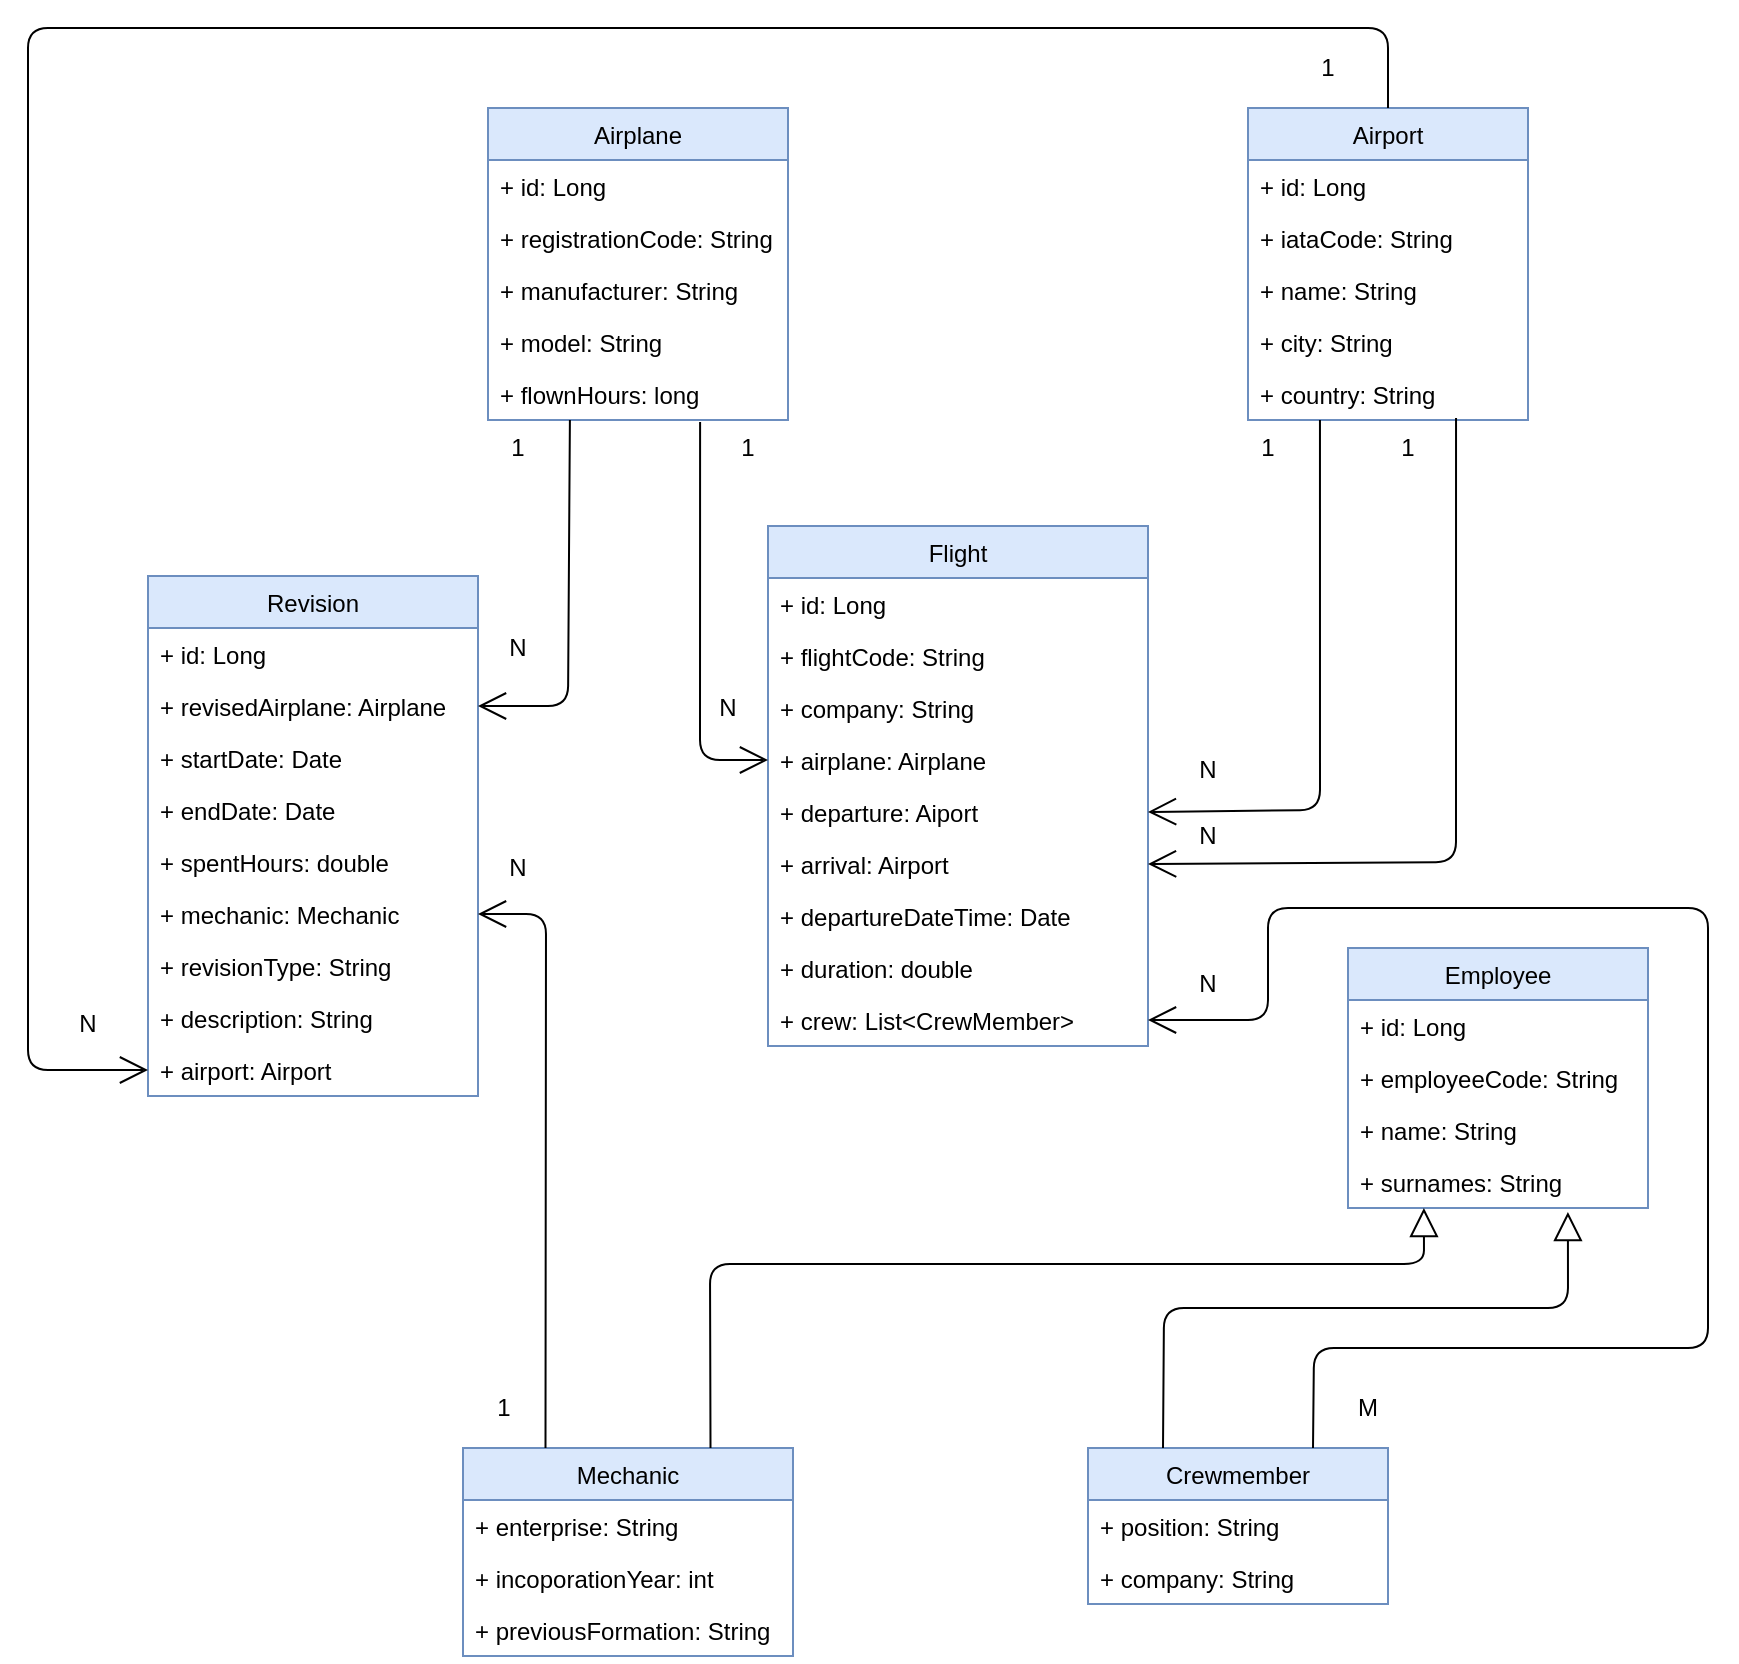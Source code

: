 <mxfile version="14.2.9" type="github"><diagram id="I1w3mya28IULJPs4fc-G" name="Page-1"><mxGraphModel dx="1422" dy="710" grid="1" gridSize="10" guides="1" tooltips="1" connect="1" arrows="1" fold="1" page="1" pageScale="1" pageWidth="850" pageHeight="1100" math="0" shadow="0"><root><mxCell id="0"/><mxCell id="1" parent="0"/><mxCell id="7AsPqcZxj-PXpQRa3DS1-1" value="Airplane" style="swimlane;fontStyle=0;childLayout=stackLayout;horizontal=1;startSize=26;fillColor=#dae8fc;horizontalStack=0;resizeParent=1;resizeParentMax=0;resizeLast=0;collapsible=1;marginBottom=0;strokeColor=#6c8ebf;" parent="1" vertex="1"><mxGeometry x="270" y="80" width="150" height="156" as="geometry"/></mxCell><mxCell id="Z-fiAvxqwJZ4TAWhhBPm-1" value="+ id: Long" style="text;strokeColor=none;fillColor=none;align=left;verticalAlign=top;spacingLeft=4;spacingRight=4;overflow=hidden;rotatable=0;points=[[0,0.5],[1,0.5]];portConstraint=eastwest;" vertex="1" parent="7AsPqcZxj-PXpQRa3DS1-1"><mxGeometry y="26" width="150" height="26" as="geometry"/></mxCell><mxCell id="7AsPqcZxj-PXpQRa3DS1-2" value="+ registrationCode: String" style="text;strokeColor=none;fillColor=none;align=left;verticalAlign=top;spacingLeft=4;spacingRight=4;overflow=hidden;rotatable=0;points=[[0,0.5],[1,0.5]];portConstraint=eastwest;" parent="7AsPqcZxj-PXpQRa3DS1-1" vertex="1"><mxGeometry y="52" width="150" height="26" as="geometry"/></mxCell><mxCell id="7AsPqcZxj-PXpQRa3DS1-3" value="+ manufacturer: String" style="text;strokeColor=none;fillColor=none;align=left;verticalAlign=top;spacingLeft=4;spacingRight=4;overflow=hidden;rotatable=0;points=[[0,0.5],[1,0.5]];portConstraint=eastwest;" parent="7AsPqcZxj-PXpQRa3DS1-1" vertex="1"><mxGeometry y="78" width="150" height="26" as="geometry"/></mxCell><mxCell id="7AsPqcZxj-PXpQRa3DS1-4" value="+ model: String" style="text;strokeColor=none;fillColor=none;align=left;verticalAlign=top;spacingLeft=4;spacingRight=4;overflow=hidden;rotatable=0;points=[[0,0.5],[1,0.5]];portConstraint=eastwest;" parent="7AsPqcZxj-PXpQRa3DS1-1" vertex="1"><mxGeometry y="104" width="150" height="26" as="geometry"/></mxCell><mxCell id="7AsPqcZxj-PXpQRa3DS1-5" value="+ flownHours: long" style="text;strokeColor=none;fillColor=none;align=left;verticalAlign=top;spacingLeft=4;spacingRight=4;overflow=hidden;rotatable=0;points=[[0,0.5],[1,0.5]];portConstraint=eastwest;" parent="7AsPqcZxj-PXpQRa3DS1-1" vertex="1"><mxGeometry y="130" width="150" height="26" as="geometry"/></mxCell><mxCell id="7AsPqcZxj-PXpQRa3DS1-6" value="Airport" style="swimlane;fontStyle=0;childLayout=stackLayout;horizontal=1;startSize=26;fillColor=#dae8fc;horizontalStack=0;resizeParent=1;resizeParentMax=0;resizeLast=0;collapsible=1;marginBottom=0;strokeColor=#6c8ebf;" parent="1" vertex="1"><mxGeometry x="650" y="80" width="140" height="156" as="geometry"/></mxCell><mxCell id="Z-fiAvxqwJZ4TAWhhBPm-2" value="+ id: Long" style="text;strokeColor=none;fillColor=none;align=left;verticalAlign=top;spacingLeft=4;spacingRight=4;overflow=hidden;rotatable=0;points=[[0,0.5],[1,0.5]];portConstraint=eastwest;" vertex="1" parent="7AsPqcZxj-PXpQRa3DS1-6"><mxGeometry y="26" width="140" height="26" as="geometry"/></mxCell><mxCell id="7AsPqcZxj-PXpQRa3DS1-7" value="+ iataCode: String" style="text;strokeColor=none;fillColor=none;align=left;verticalAlign=top;spacingLeft=4;spacingRight=4;overflow=hidden;rotatable=0;points=[[0,0.5],[1,0.5]];portConstraint=eastwest;" parent="7AsPqcZxj-PXpQRa3DS1-6" vertex="1"><mxGeometry y="52" width="140" height="26" as="geometry"/></mxCell><mxCell id="7AsPqcZxj-PXpQRa3DS1-8" value="+ name: String" style="text;strokeColor=none;fillColor=none;align=left;verticalAlign=top;spacingLeft=4;spacingRight=4;overflow=hidden;rotatable=0;points=[[0,0.5],[1,0.5]];portConstraint=eastwest;" parent="7AsPqcZxj-PXpQRa3DS1-6" vertex="1"><mxGeometry y="78" width="140" height="26" as="geometry"/></mxCell><mxCell id="7AsPqcZxj-PXpQRa3DS1-9" value="+ city: String" style="text;strokeColor=none;fillColor=none;align=left;verticalAlign=top;spacingLeft=4;spacingRight=4;overflow=hidden;rotatable=0;points=[[0,0.5],[1,0.5]];portConstraint=eastwest;" parent="7AsPqcZxj-PXpQRa3DS1-6" vertex="1"><mxGeometry y="104" width="140" height="26" as="geometry"/></mxCell><mxCell id="7AsPqcZxj-PXpQRa3DS1-10" value="+ country: String" style="text;strokeColor=none;fillColor=none;align=left;verticalAlign=top;spacingLeft=4;spacingRight=4;overflow=hidden;rotatable=0;points=[[0,0.5],[1,0.5]];portConstraint=eastwest;" parent="7AsPqcZxj-PXpQRa3DS1-6" vertex="1"><mxGeometry y="130" width="140" height="26" as="geometry"/></mxCell><mxCell id="7AsPqcZxj-PXpQRa3DS1-11" value="Crewmember" style="swimlane;fontStyle=0;childLayout=stackLayout;horizontal=1;startSize=26;fillColor=#dae8fc;horizontalStack=0;resizeParent=1;resizeParentMax=0;resizeLast=0;collapsible=1;marginBottom=0;strokeColor=#6c8ebf;" parent="1" vertex="1"><mxGeometry x="570" y="750" width="150" height="78" as="geometry"/></mxCell><mxCell id="7AsPqcZxj-PXpQRa3DS1-13" value="+ position: String" style="text;strokeColor=none;fillColor=none;align=left;verticalAlign=top;spacingLeft=4;spacingRight=4;overflow=hidden;rotatable=0;points=[[0,0.5],[1,0.5]];portConstraint=eastwest;" parent="7AsPqcZxj-PXpQRa3DS1-11" vertex="1"><mxGeometry y="26" width="150" height="26" as="geometry"/></mxCell><mxCell id="7AsPqcZxj-PXpQRa3DS1-14" value="+ company: String" style="text;strokeColor=none;fillColor=none;align=left;verticalAlign=top;spacingLeft=4;spacingRight=4;overflow=hidden;rotatable=0;points=[[0,0.5],[1,0.5]];portConstraint=eastwest;" parent="7AsPqcZxj-PXpQRa3DS1-11" vertex="1"><mxGeometry y="52" width="150" height="26" as="geometry"/></mxCell><mxCell id="7AsPqcZxj-PXpQRa3DS1-15" value="Flight" style="swimlane;fontStyle=0;childLayout=stackLayout;horizontal=1;startSize=26;fillColor=#dae8fc;horizontalStack=0;resizeParent=1;resizeParentMax=0;resizeLast=0;collapsible=1;marginBottom=0;strokeColor=#6c8ebf;" parent="1" vertex="1"><mxGeometry x="410" y="289" width="190" height="260" as="geometry"/></mxCell><mxCell id="Z-fiAvxqwJZ4TAWhhBPm-6" value="+ id: Long" style="text;strokeColor=none;fillColor=none;align=left;verticalAlign=top;spacingLeft=4;spacingRight=4;overflow=hidden;rotatable=0;points=[[0,0.5],[1,0.5]];portConstraint=eastwest;" vertex="1" parent="7AsPqcZxj-PXpQRa3DS1-15"><mxGeometry y="26" width="190" height="26" as="geometry"/></mxCell><mxCell id="7AsPqcZxj-PXpQRa3DS1-16" value="+ flightCode: String" style="text;strokeColor=none;fillColor=none;align=left;verticalAlign=top;spacingLeft=4;spacingRight=4;overflow=hidden;rotatable=0;points=[[0,0.5],[1,0.5]];portConstraint=eastwest;" parent="7AsPqcZxj-PXpQRa3DS1-15" vertex="1"><mxGeometry y="52" width="190" height="26" as="geometry"/></mxCell><mxCell id="7AsPqcZxj-PXpQRa3DS1-17" value="+ company: String" style="text;strokeColor=none;fillColor=none;align=left;verticalAlign=top;spacingLeft=4;spacingRight=4;overflow=hidden;rotatable=0;points=[[0,0.5],[1,0.5]];portConstraint=eastwest;" parent="7AsPqcZxj-PXpQRa3DS1-15" vertex="1"><mxGeometry y="78" width="190" height="26" as="geometry"/></mxCell><mxCell id="7AsPqcZxj-PXpQRa3DS1-18" value="+ airplane: Airplane" style="text;strokeColor=none;fillColor=none;align=left;verticalAlign=top;spacingLeft=4;spacingRight=4;overflow=hidden;rotatable=0;points=[[0,0.5],[1,0.5]];portConstraint=eastwest;" parent="7AsPqcZxj-PXpQRa3DS1-15" vertex="1"><mxGeometry y="104" width="190" height="26" as="geometry"/></mxCell><mxCell id="7AsPqcZxj-PXpQRa3DS1-19" value="+ departure: Aiport" style="text;strokeColor=none;fillColor=none;align=left;verticalAlign=top;spacingLeft=4;spacingRight=4;overflow=hidden;rotatable=0;points=[[0,0.5],[1,0.5]];portConstraint=eastwest;" parent="7AsPqcZxj-PXpQRa3DS1-15" vertex="1"><mxGeometry y="130" width="190" height="26" as="geometry"/></mxCell><mxCell id="7AsPqcZxj-PXpQRa3DS1-20" value="+ arrival: Airport" style="text;strokeColor=none;fillColor=none;align=left;verticalAlign=top;spacingLeft=4;spacingRight=4;overflow=hidden;rotatable=0;points=[[0,0.5],[1,0.5]];portConstraint=eastwest;" parent="7AsPqcZxj-PXpQRa3DS1-15" vertex="1"><mxGeometry y="156" width="190" height="26" as="geometry"/></mxCell><mxCell id="7AsPqcZxj-PXpQRa3DS1-21" value="+ departureDateTime: Date" style="text;strokeColor=none;fillColor=none;align=left;verticalAlign=top;spacingLeft=4;spacingRight=4;overflow=hidden;rotatable=0;points=[[0,0.5],[1,0.5]];portConstraint=eastwest;" parent="7AsPqcZxj-PXpQRa3DS1-15" vertex="1"><mxGeometry y="182" width="190" height="26" as="geometry"/></mxCell><mxCell id="7AsPqcZxj-PXpQRa3DS1-22" value="+ duration: double" style="text;strokeColor=none;fillColor=none;align=left;verticalAlign=top;spacingLeft=4;spacingRight=4;overflow=hidden;rotatable=0;points=[[0,0.5],[1,0.5]];portConstraint=eastwest;" parent="7AsPqcZxj-PXpQRa3DS1-15" vertex="1"><mxGeometry y="208" width="190" height="26" as="geometry"/></mxCell><mxCell id="7AsPqcZxj-PXpQRa3DS1-24" value="+ crew: List&lt;CrewMember&gt;" style="text;strokeColor=none;fillColor=none;align=left;verticalAlign=top;spacingLeft=4;spacingRight=4;overflow=hidden;rotatable=0;points=[[0,0.5],[1,0.5]];portConstraint=eastwest;" parent="7AsPqcZxj-PXpQRa3DS1-15" vertex="1"><mxGeometry y="234" width="190" height="26" as="geometry"/></mxCell><mxCell id="7AsPqcZxj-PXpQRa3DS1-25" value="Mechanic" style="swimlane;fontStyle=0;childLayout=stackLayout;horizontal=1;startSize=26;fillColor=#dae8fc;horizontalStack=0;resizeParent=1;resizeParentMax=0;resizeLast=0;collapsible=1;marginBottom=0;strokeColor=#6c8ebf;" parent="1" vertex="1"><mxGeometry x="257.5" y="750" width="165" height="104" as="geometry"/></mxCell><mxCell id="7AsPqcZxj-PXpQRa3DS1-27" value="+ enterprise: String" style="text;strokeColor=none;fillColor=none;align=left;verticalAlign=top;spacingLeft=4;spacingRight=4;overflow=hidden;rotatable=0;points=[[0,0.5],[1,0.5]];portConstraint=eastwest;" parent="7AsPqcZxj-PXpQRa3DS1-25" vertex="1"><mxGeometry y="26" width="165" height="26" as="geometry"/></mxCell><mxCell id="7AsPqcZxj-PXpQRa3DS1-28" value="+ incoporationYear: int" style="text;strokeColor=none;fillColor=none;align=left;verticalAlign=top;spacingLeft=4;spacingRight=4;overflow=hidden;rotatable=0;points=[[0,0.5],[1,0.5]];portConstraint=eastwest;" parent="7AsPqcZxj-PXpQRa3DS1-25" vertex="1"><mxGeometry y="52" width="165" height="26" as="geometry"/></mxCell><mxCell id="7AsPqcZxj-PXpQRa3DS1-29" value="+ previousFormation: String" style="text;strokeColor=none;fillColor=none;align=left;verticalAlign=top;spacingLeft=4;spacingRight=4;overflow=hidden;rotatable=0;points=[[0,0.5],[1,0.5]];portConstraint=eastwest;" parent="7AsPqcZxj-PXpQRa3DS1-25" vertex="1"><mxGeometry y="78" width="165" height="26" as="geometry"/></mxCell><mxCell id="7AsPqcZxj-PXpQRa3DS1-30" value="Revision" style="swimlane;fontStyle=0;childLayout=stackLayout;horizontal=1;startSize=26;fillColor=#dae8fc;horizontalStack=0;resizeParent=1;resizeParentMax=0;resizeLast=0;collapsible=1;marginBottom=0;strokeColor=#6c8ebf;" parent="1" vertex="1"><mxGeometry x="100" y="314" width="165" height="260" as="geometry"/></mxCell><mxCell id="Z-fiAvxqwJZ4TAWhhBPm-5" value="+ id: Long" style="text;strokeColor=none;fillColor=none;align=left;verticalAlign=top;spacingLeft=4;spacingRight=4;overflow=hidden;rotatable=0;points=[[0,0.5],[1,0.5]];portConstraint=eastwest;" vertex="1" parent="7AsPqcZxj-PXpQRa3DS1-30"><mxGeometry y="26" width="165" height="26" as="geometry"/></mxCell><mxCell id="7AsPqcZxj-PXpQRa3DS1-31" value="+ revisedAirplane: Airplane" style="text;strokeColor=none;fillColor=none;align=left;verticalAlign=top;spacingLeft=4;spacingRight=4;overflow=hidden;rotatable=0;points=[[0,0.5],[1,0.5]];portConstraint=eastwest;" parent="7AsPqcZxj-PXpQRa3DS1-30" vertex="1"><mxGeometry y="52" width="165" height="26" as="geometry"/></mxCell><mxCell id="7AsPqcZxj-PXpQRa3DS1-32" value="+ startDate: Date" style="text;strokeColor=none;fillColor=none;align=left;verticalAlign=top;spacingLeft=4;spacingRight=4;overflow=hidden;rotatable=0;points=[[0,0.5],[1,0.5]];portConstraint=eastwest;" parent="7AsPqcZxj-PXpQRa3DS1-30" vertex="1"><mxGeometry y="78" width="165" height="26" as="geometry"/></mxCell><mxCell id="7AsPqcZxj-PXpQRa3DS1-33" value="+ endDate: Date" style="text;strokeColor=none;fillColor=none;align=left;verticalAlign=top;spacingLeft=4;spacingRight=4;overflow=hidden;rotatable=0;points=[[0,0.5],[1,0.5]];portConstraint=eastwest;" parent="7AsPqcZxj-PXpQRa3DS1-30" vertex="1"><mxGeometry y="104" width="165" height="26" as="geometry"/></mxCell><mxCell id="7AsPqcZxj-PXpQRa3DS1-34" value="+ spentHours: double" style="text;strokeColor=none;fillColor=none;align=left;verticalAlign=top;spacingLeft=4;spacingRight=4;overflow=hidden;rotatable=0;points=[[0,0.5],[1,0.5]];portConstraint=eastwest;" parent="7AsPqcZxj-PXpQRa3DS1-30" vertex="1"><mxGeometry y="130" width="165" height="26" as="geometry"/></mxCell><mxCell id="7AsPqcZxj-PXpQRa3DS1-35" value="+ mechanic: Mechanic" style="text;strokeColor=none;fillColor=none;align=left;verticalAlign=top;spacingLeft=4;spacingRight=4;overflow=hidden;rotatable=0;points=[[0,0.5],[1,0.5]];portConstraint=eastwest;" parent="7AsPqcZxj-PXpQRa3DS1-30" vertex="1"><mxGeometry y="156" width="165" height="26" as="geometry"/></mxCell><mxCell id="7AsPqcZxj-PXpQRa3DS1-36" value="+ revisionType: String" style="text;strokeColor=none;fillColor=none;align=left;verticalAlign=top;spacingLeft=4;spacingRight=4;overflow=hidden;rotatable=0;points=[[0,0.5],[1,0.5]];portConstraint=eastwest;" parent="7AsPqcZxj-PXpQRa3DS1-30" vertex="1"><mxGeometry y="182" width="165" height="26" as="geometry"/></mxCell><mxCell id="7AsPqcZxj-PXpQRa3DS1-37" value="+ description: String" style="text;strokeColor=none;fillColor=none;align=left;verticalAlign=top;spacingLeft=4;spacingRight=4;overflow=hidden;rotatable=0;points=[[0,0.5],[1,0.5]];portConstraint=eastwest;" parent="7AsPqcZxj-PXpQRa3DS1-30" vertex="1"><mxGeometry y="208" width="165" height="26" as="geometry"/></mxCell><mxCell id="7AsPqcZxj-PXpQRa3DS1-38" value="+ airport: Airport" style="text;strokeColor=none;fillColor=none;align=left;verticalAlign=top;spacingLeft=4;spacingRight=4;overflow=hidden;rotatable=0;points=[[0,0.5],[1,0.5]];portConstraint=eastwest;" parent="7AsPqcZxj-PXpQRa3DS1-30" vertex="1"><mxGeometry y="234" width="165" height="26" as="geometry"/></mxCell><mxCell id="7AsPqcZxj-PXpQRa3DS1-39" value="Employee" style="swimlane;fontStyle=0;childLayout=stackLayout;horizontal=1;startSize=26;fillColor=#dae8fc;horizontalStack=0;resizeParent=1;resizeParentMax=0;resizeLast=0;collapsible=1;marginBottom=0;strokeColor=#6c8ebf;" parent="1" vertex="1"><mxGeometry x="700" y="500" width="150" height="130" as="geometry"/></mxCell><mxCell id="Z-fiAvxqwJZ4TAWhhBPm-3" value="+ id: Long" style="text;strokeColor=none;fillColor=none;align=left;verticalAlign=top;spacingLeft=4;spacingRight=4;overflow=hidden;rotatable=0;points=[[0,0.5],[1,0.5]];portConstraint=eastwest;" vertex="1" parent="7AsPqcZxj-PXpQRa3DS1-39"><mxGeometry y="26" width="150" height="26" as="geometry"/></mxCell><mxCell id="7AsPqcZxj-PXpQRa3DS1-65" value="+ employeeCode: String" style="text;strokeColor=none;fillColor=none;align=left;verticalAlign=top;spacingLeft=4;spacingRight=4;overflow=hidden;rotatable=0;points=[[0,0.5],[1,0.5]];portConstraint=eastwest;" parent="7AsPqcZxj-PXpQRa3DS1-39" vertex="1"><mxGeometry y="52" width="150" height="26" as="geometry"/></mxCell><mxCell id="7AsPqcZxj-PXpQRa3DS1-40" value="+ name: String" style="text;strokeColor=none;fillColor=none;align=left;verticalAlign=top;spacingLeft=4;spacingRight=4;overflow=hidden;rotatable=0;points=[[0,0.5],[1,0.5]];portConstraint=eastwest;" parent="7AsPqcZxj-PXpQRa3DS1-39" vertex="1"><mxGeometry y="78" width="150" height="26" as="geometry"/></mxCell><mxCell id="7AsPqcZxj-PXpQRa3DS1-41" value="+ surnames: String" style="text;strokeColor=none;fillColor=none;align=left;verticalAlign=top;spacingLeft=4;spacingRight=4;overflow=hidden;rotatable=0;points=[[0,0.5],[1,0.5]];portConstraint=eastwest;" parent="7AsPqcZxj-PXpQRa3DS1-39" vertex="1"><mxGeometry y="104" width="150" height="26" as="geometry"/></mxCell><mxCell id="7AsPqcZxj-PXpQRa3DS1-43" value="" style="endArrow=block;endFill=0;endSize=12;html=1;entryX=0.733;entryY=1.077;entryDx=0;entryDy=0;entryPerimeter=0;exitX=0.25;exitY=0;exitDx=0;exitDy=0;" parent="1" source="7AsPqcZxj-PXpQRa3DS1-11" target="7AsPqcZxj-PXpQRa3DS1-41" edge="1"><mxGeometry width="160" relative="1" as="geometry"><mxPoint x="242.5" y="710" as="sourcePoint"/><mxPoint x="783.05" y="580.002" as="targetPoint"/><Array as="points"><mxPoint x="608" y="680"/><mxPoint x="810" y="680"/></Array></mxGeometry></mxCell><mxCell id="7AsPqcZxj-PXpQRa3DS1-44" value="" style="endArrow=open;endFill=1;endSize=12;html=1;exitX=0.75;exitY=0;exitDx=0;exitDy=0;entryX=1;entryY=0.5;entryDx=0;entryDy=0;" parent="1" source="7AsPqcZxj-PXpQRa3DS1-11" target="7AsPqcZxj-PXpQRa3DS1-24" edge="1"><mxGeometry width="160" relative="1" as="geometry"><mxPoint x="440" y="580" as="sourcePoint"/><mxPoint x="990" y="730" as="targetPoint"/><Array as="points"><mxPoint x="683" y="700"/><mxPoint x="880" y="700"/><mxPoint x="880" y="480"/><mxPoint x="660" y="480"/><mxPoint x="660" y="536"/></Array></mxGeometry></mxCell><mxCell id="7AsPqcZxj-PXpQRa3DS1-45" value="" style="endArrow=open;endFill=1;endSize=12;html=1;entryX=0;entryY=0.5;entryDx=0;entryDy=0;exitX=0.5;exitY=0;exitDx=0;exitDy=0;" parent="1" source="7AsPqcZxj-PXpQRa3DS1-6" target="7AsPqcZxj-PXpQRa3DS1-38" edge="1"><mxGeometry width="160" relative="1" as="geometry"><mxPoint x="510" y="860" as="sourcePoint"/><mxPoint x="670" y="860" as="targetPoint"/><Array as="points"><mxPoint x="720" y="40"/><mxPoint x="40" y="40"/><mxPoint x="40" y="561"/></Array></mxGeometry></mxCell><mxCell id="7AsPqcZxj-PXpQRa3DS1-46" value="" style="endArrow=open;endFill=1;endSize=12;html=1;entryX=1;entryY=0.5;entryDx=0;entryDy=0;exitX=0.25;exitY=0;exitDx=0;exitDy=0;" parent="1" source="7AsPqcZxj-PXpQRa3DS1-25" target="7AsPqcZxj-PXpQRa3DS1-35" edge="1"><mxGeometry width="160" relative="1" as="geometry"><mxPoint x="440" y="580" as="sourcePoint"/><mxPoint x="600" y="580" as="targetPoint"/><Array as="points"><mxPoint x="299" y="483"/></Array></mxGeometry></mxCell><mxCell id="7AsPqcZxj-PXpQRa3DS1-47" value="" style="endArrow=open;endFill=1;endSize=12;html=1;entryX=1;entryY=0.5;entryDx=0;entryDy=0;exitX=0.273;exitY=1;exitDx=0;exitDy=0;exitPerimeter=0;" parent="1" source="7AsPqcZxj-PXpQRa3DS1-5" target="7AsPqcZxj-PXpQRa3DS1-31" edge="1"><mxGeometry width="160" relative="1" as="geometry"><mxPoint x="440" y="340" as="sourcePoint"/><mxPoint x="600" y="340" as="targetPoint"/><Array as="points"><mxPoint x="310" y="379"/></Array></mxGeometry></mxCell><mxCell id="7AsPqcZxj-PXpQRa3DS1-48" value="" style="endArrow=open;endFill=1;endSize=12;html=1;entryX=0;entryY=0.5;entryDx=0;entryDy=0;exitX=0.707;exitY=1.038;exitDx=0;exitDy=0;exitPerimeter=0;" parent="1" source="7AsPqcZxj-PXpQRa3DS1-5" target="7AsPqcZxj-PXpQRa3DS1-18" edge="1"><mxGeometry width="160" relative="1" as="geometry"><mxPoint x="314.02" y="219.012" as="sourcePoint"/><mxPoint x="275" y="363" as="targetPoint"/><Array as="points"><mxPoint x="376" y="406"/></Array></mxGeometry></mxCell><mxCell id="7AsPqcZxj-PXpQRa3DS1-49" value="" style="endArrow=open;endFill=1;endSize=12;html=1;exitX=0.257;exitY=1;exitDx=0;exitDy=0;exitPerimeter=0;entryX=1;entryY=0.5;entryDx=0;entryDy=0;" parent="1" source="7AsPqcZxj-PXpQRa3DS1-10" target="7AsPqcZxj-PXpQRa3DS1-19" edge="1"><mxGeometry width="160" relative="1" as="geometry"><mxPoint x="440" y="500" as="sourcePoint"/><mxPoint x="600" y="500" as="targetPoint"/><Array as="points"><mxPoint x="686" y="431"/></Array></mxGeometry></mxCell><mxCell id="7AsPqcZxj-PXpQRa3DS1-50" value="" style="endArrow=open;endFill=1;endSize=12;html=1;exitX=0.743;exitY=0.962;exitDx=0;exitDy=0;exitPerimeter=0;entryX=1;entryY=0.5;entryDx=0;entryDy=0;" parent="1" source="7AsPqcZxj-PXpQRa3DS1-10" target="7AsPqcZxj-PXpQRa3DS1-20" edge="1"><mxGeometry width="160" relative="1" as="geometry"><mxPoint x="695.98" y="220" as="sourcePoint"/><mxPoint x="610" y="441" as="targetPoint"/><Array as="points"><mxPoint x="754" y="457"/></Array></mxGeometry></mxCell><mxCell id="7AsPqcZxj-PXpQRa3DS1-51" value="1" style="text;html=1;strokeColor=none;fillColor=none;align=center;verticalAlign=middle;whiteSpace=wrap;rounded=0;" parent="1" vertex="1"><mxGeometry x="380" y="240" width="40" height="20" as="geometry"/></mxCell><mxCell id="7AsPqcZxj-PXpQRa3DS1-52" value="1" style="text;html=1;strokeColor=none;fillColor=none;align=center;verticalAlign=middle;whiteSpace=wrap;rounded=0;" parent="1" vertex="1"><mxGeometry x="265" y="240" width="40" height="20" as="geometry"/></mxCell><mxCell id="7AsPqcZxj-PXpQRa3DS1-53" value="N" style="text;html=1;strokeColor=none;fillColor=none;align=center;verticalAlign=middle;whiteSpace=wrap;rounded=0;" parent="1" vertex="1"><mxGeometry x="265" y="340" width="40" height="20" as="geometry"/></mxCell><mxCell id="7AsPqcZxj-PXpQRa3DS1-54" value="N" style="text;html=1;strokeColor=none;fillColor=none;align=center;verticalAlign=middle;whiteSpace=wrap;rounded=0;" parent="1" vertex="1"><mxGeometry x="370" y="370" width="40" height="20" as="geometry"/></mxCell><mxCell id="7AsPqcZxj-PXpQRa3DS1-55" value="1" style="text;html=1;strokeColor=none;fillColor=none;align=center;verticalAlign=middle;whiteSpace=wrap;rounded=0;" parent="1" vertex="1"><mxGeometry x="670" y="50" width="40" height="20" as="geometry"/></mxCell><mxCell id="7AsPqcZxj-PXpQRa3DS1-56" value="N" style="text;html=1;strokeColor=none;fillColor=none;align=center;verticalAlign=middle;whiteSpace=wrap;rounded=0;" parent="1" vertex="1"><mxGeometry x="50" y="528" width="40" height="20" as="geometry"/></mxCell><mxCell id="7AsPqcZxj-PXpQRa3DS1-57" value="N" style="text;html=1;strokeColor=none;fillColor=none;align=center;verticalAlign=middle;whiteSpace=wrap;rounded=0;" parent="1" vertex="1"><mxGeometry x="265" y="450" width="40" height="20" as="geometry"/></mxCell><mxCell id="7AsPqcZxj-PXpQRa3DS1-58" value="1" style="text;html=1;strokeColor=none;fillColor=none;align=center;verticalAlign=middle;whiteSpace=wrap;rounded=0;" parent="1" vertex="1"><mxGeometry x="257.5" y="720" width="40" height="20" as="geometry"/></mxCell><mxCell id="7AsPqcZxj-PXpQRa3DS1-59" value="N" style="text;html=1;strokeColor=none;fillColor=none;align=center;verticalAlign=middle;whiteSpace=wrap;rounded=0;" parent="1" vertex="1"><mxGeometry x="610" y="508" width="40" height="20" as="geometry"/></mxCell><mxCell id="7AsPqcZxj-PXpQRa3DS1-60" value="M" style="text;html=1;strokeColor=none;fillColor=none;align=center;verticalAlign=middle;whiteSpace=wrap;rounded=0;" parent="1" vertex="1"><mxGeometry x="690" y="720" width="40" height="20" as="geometry"/></mxCell><mxCell id="7AsPqcZxj-PXpQRa3DS1-61" value="1" style="text;html=1;strokeColor=none;fillColor=none;align=center;verticalAlign=middle;whiteSpace=wrap;rounded=0;" parent="1" vertex="1"><mxGeometry x="640" y="240" width="40" height="20" as="geometry"/></mxCell><mxCell id="7AsPqcZxj-PXpQRa3DS1-62" value="1" style="text;html=1;strokeColor=none;fillColor=none;align=center;verticalAlign=middle;whiteSpace=wrap;rounded=0;" parent="1" vertex="1"><mxGeometry x="710" y="240" width="40" height="20" as="geometry"/></mxCell><mxCell id="7AsPqcZxj-PXpQRa3DS1-63" value="N" style="text;html=1;strokeColor=none;fillColor=none;align=center;verticalAlign=middle;whiteSpace=wrap;rounded=0;" parent="1" vertex="1"><mxGeometry x="610" y="401" width="40" height="20" as="geometry"/></mxCell><mxCell id="7AsPqcZxj-PXpQRa3DS1-64" value="N" style="text;html=1;strokeColor=none;fillColor=none;align=center;verticalAlign=middle;whiteSpace=wrap;rounded=0;" parent="1" vertex="1"><mxGeometry x="610" y="434" width="40" height="20" as="geometry"/></mxCell><mxCell id="Z-fiAvxqwJZ4TAWhhBPm-4" value="" style="endArrow=block;endFill=0;endSize=12;html=1;entryX=0.253;entryY=1;entryDx=0;entryDy=0;entryPerimeter=0;exitX=0.75;exitY=0;exitDx=0;exitDy=0;" edge="1" parent="1" source="7AsPqcZxj-PXpQRa3DS1-25" target="7AsPqcZxj-PXpQRa3DS1-41"><mxGeometry width="160" relative="1" as="geometry"><mxPoint x="370" y="728" as="sourcePoint"/><mxPoint x="572.45" y="610.002" as="targetPoint"/><Array as="points"><mxPoint x="381" y="658"/><mxPoint x="738" y="658"/></Array></mxGeometry></mxCell></root></mxGraphModel></diagram></mxfile>